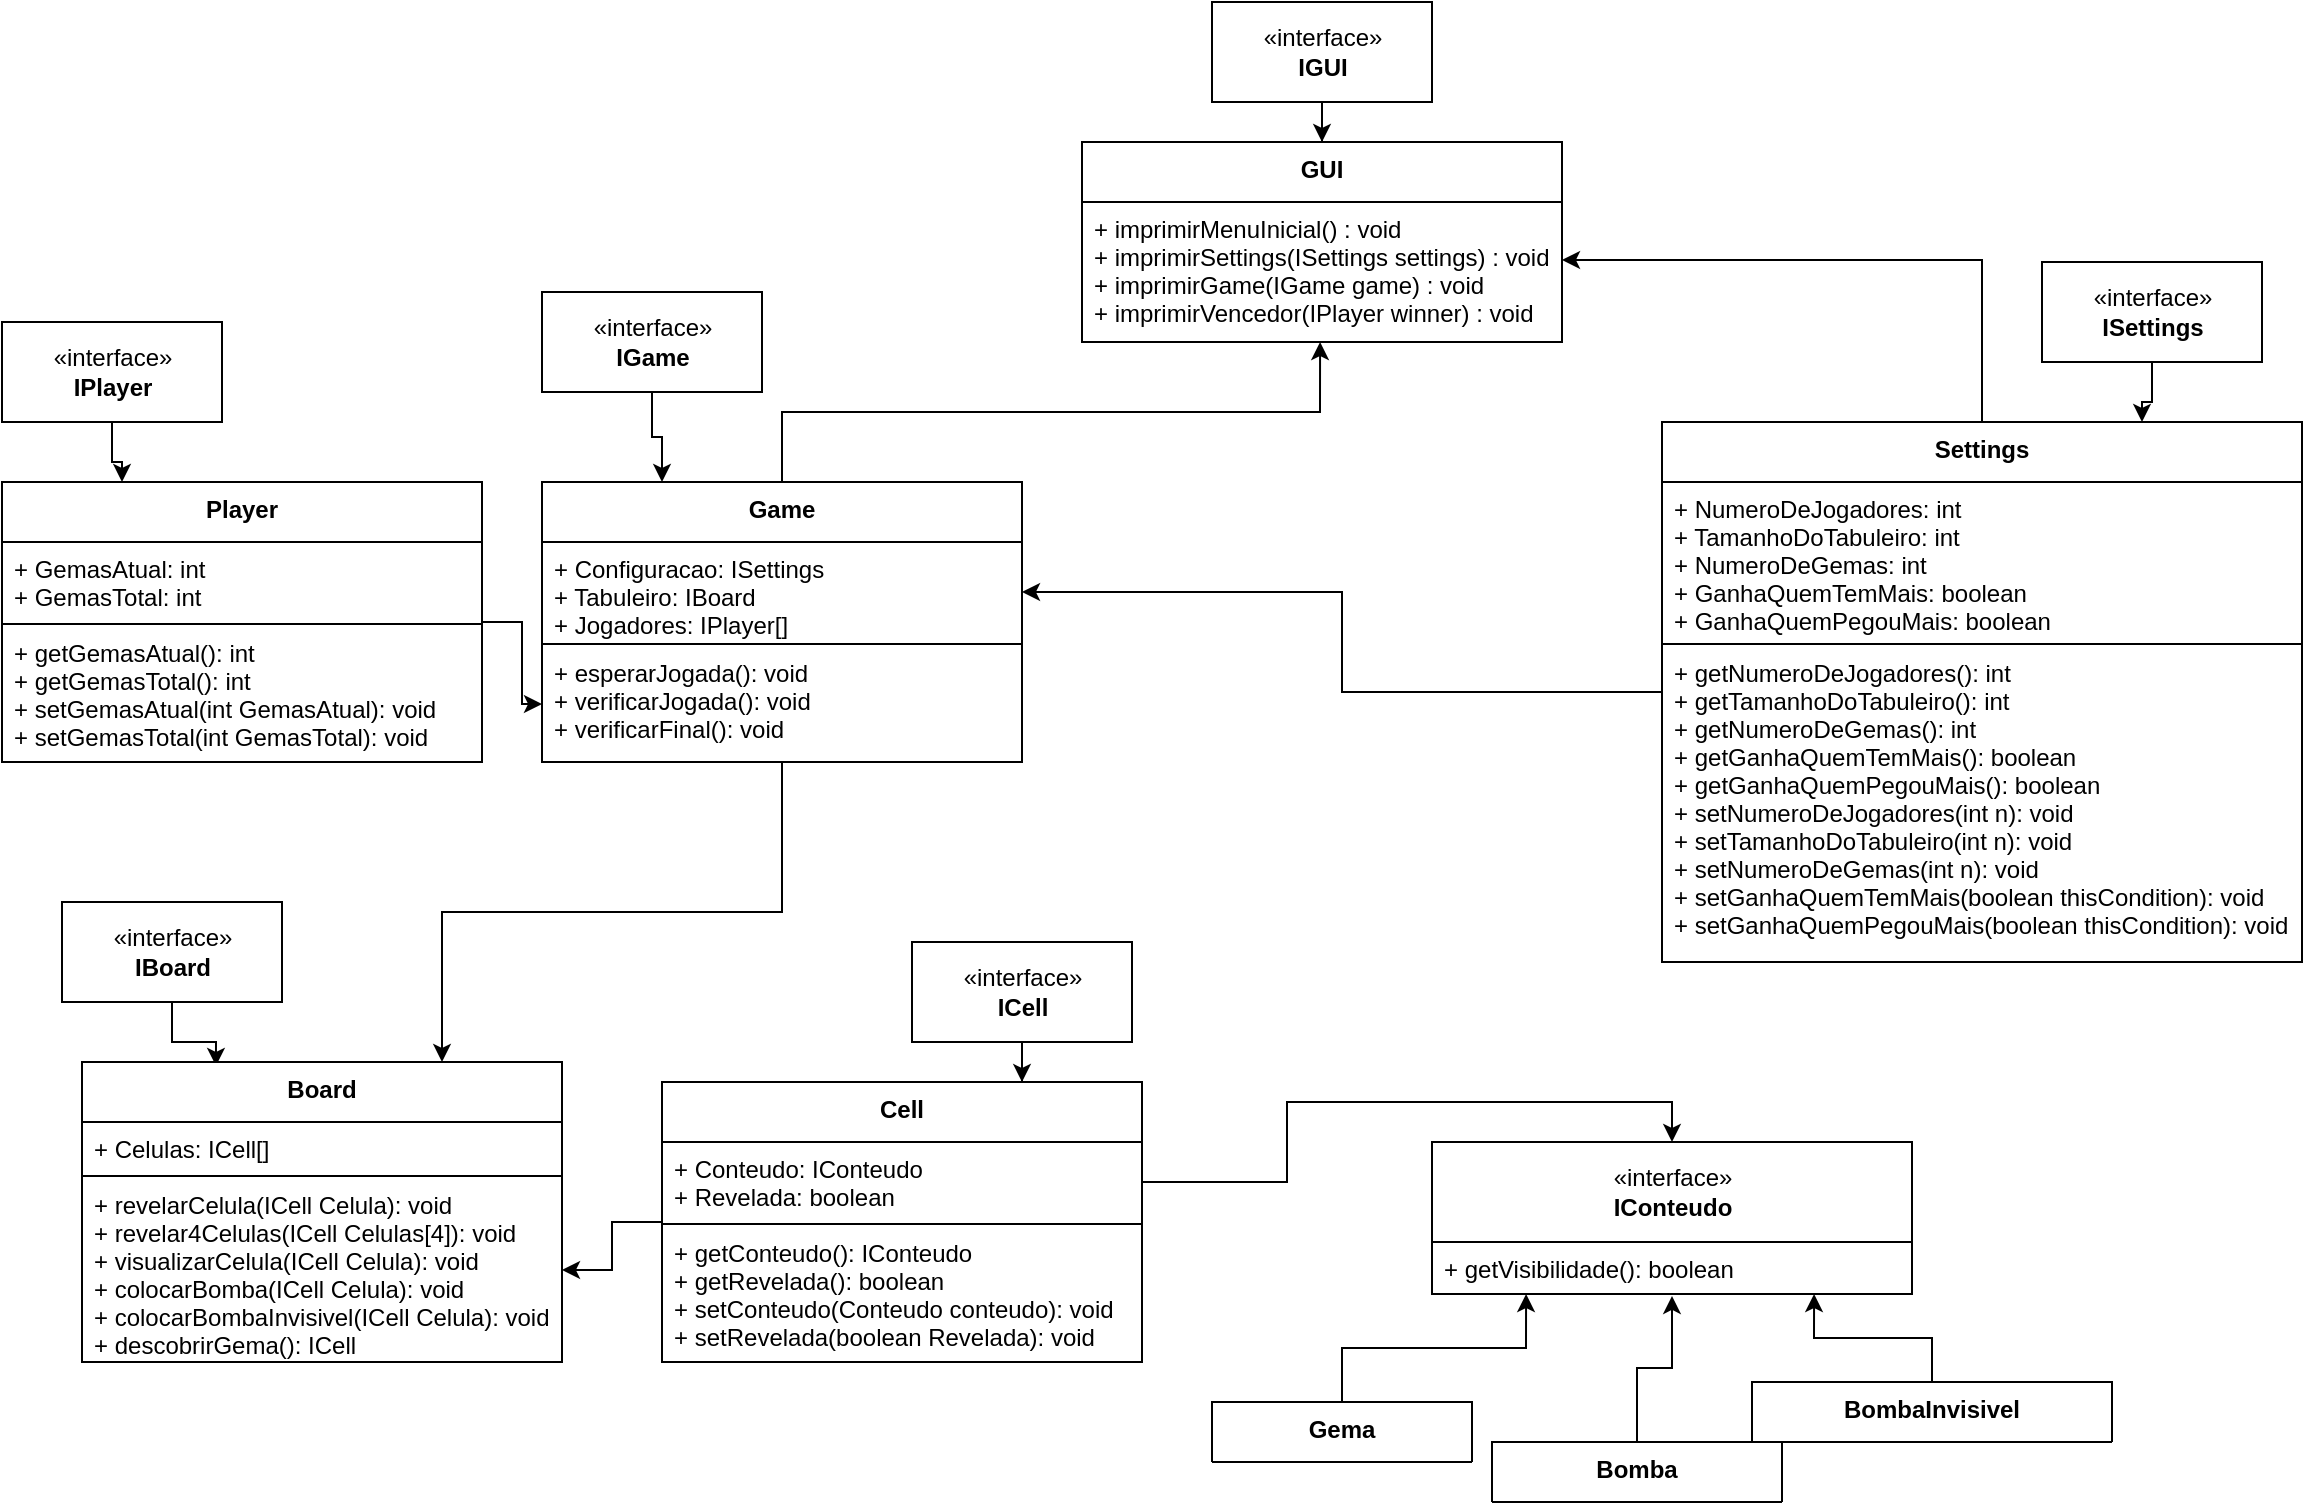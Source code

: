 <mxfile version="13.2.1"><diagram id="C5RBs43oDa-KdzZeNtuy" name="Page-1"><mxGraphModel dx="1422" dy="762" grid="1" gridSize="10" guides="1" tooltips="1" connect="1" arrows="1" fold="1" page="1" pageScale="1" pageWidth="827" pageHeight="1169" math="0" shadow="0"><root><mxCell id="WIyWlLk6GJQsqaUBKTNV-0"/><mxCell id="WIyWlLk6GJQsqaUBKTNV-1" parent="WIyWlLk6GJQsqaUBKTNV-0"/><mxCell id="_f5pWxIwXLbLV7tM8p0--164" style="edgeStyle=orthogonalEdgeStyle;rounded=0;orthogonalLoop=1;jettySize=auto;html=1;entryX=0;entryY=0.5;entryDx=0;entryDy=0;" parent="WIyWlLk6GJQsqaUBKTNV-1" source="_f5pWxIwXLbLV7tM8p0--149" target="_f5pWxIwXLbLV7tM8p0--156" edge="1"><mxGeometry relative="1" as="geometry"/></mxCell><mxCell id="_f5pWxIwXLbLV7tM8p0--168" style="edgeStyle=orthogonalEdgeStyle;rounded=0;orthogonalLoop=1;jettySize=auto;html=1;entryX=1;entryY=0.5;entryDx=0;entryDy=0;" parent="WIyWlLk6GJQsqaUBKTNV-1" source="_f5pWxIwXLbLV7tM8p0--157" target="_f5pWxIwXLbLV7tM8p0--154" edge="1"><mxGeometry relative="1" as="geometry"/></mxCell><mxCell id="CCvagfS2SNldq66YLsbb-1" style="edgeStyle=orthogonalEdgeStyle;rounded=0;orthogonalLoop=1;jettySize=auto;html=1;entryX=0.496;entryY=1;entryDx=0;entryDy=0;entryPerimeter=0;" edge="1" parent="WIyWlLk6GJQsqaUBKTNV-1" source="_f5pWxIwXLbLV7tM8p0--153" target="_f5pWxIwXLbLV7tM8p0--95"><mxGeometry relative="1" as="geometry"/></mxCell><mxCell id="CCvagfS2SNldq66YLsbb-3" style="edgeStyle=orthogonalEdgeStyle;rounded=0;orthogonalLoop=1;jettySize=auto;html=1;entryX=1;entryY=0.414;entryDx=0;entryDy=0;entryPerimeter=0;" edge="1" parent="WIyWlLk6GJQsqaUBKTNV-1" source="_f5pWxIwXLbLV7tM8p0--157" target="_f5pWxIwXLbLV7tM8p0--95"><mxGeometry relative="1" as="geometry"/></mxCell><mxCell id="CCvagfS2SNldq66YLsbb-5" style="edgeStyle=orthogonalEdgeStyle;rounded=0;orthogonalLoop=1;jettySize=auto;html=1;entryX=0.5;entryY=0;entryDx=0;entryDy=0;" edge="1" parent="WIyWlLk6GJQsqaUBKTNV-1" source="CCvagfS2SNldq66YLsbb-4" target="_f5pWxIwXLbLV7tM8p0--92"><mxGeometry relative="1" as="geometry"/></mxCell><mxCell id="CCvagfS2SNldq66YLsbb-4" value="«interface»&lt;br&gt;&lt;b&gt;IGUI&lt;/b&gt;" style="html=1;" vertex="1" parent="WIyWlLk6GJQsqaUBKTNV-1"><mxGeometry x="645" y="40" width="110" height="50" as="geometry"/></mxCell><mxCell id="_f5pWxIwXLbLV7tM8p0--95" value="+ imprimirMenuInicial() : void&#10;+ imprimirSettings(ISettings settings) : void&#10;+ imprimirGame(IGame game) : void&#10;+ imprimirVencedor(IPlayer winner) : void" style="text;strokeColor=none;fillColor=none;align=left;verticalAlign=top;spacingLeft=4;spacingRight=4;overflow=hidden;rotatable=0;points=[[0,0.5],[1,0.5]];portConstraint=eastwest;" parent="WIyWlLk6GJQsqaUBKTNV-1" vertex="1"><mxGeometry x="580" y="140" width="240" height="70" as="geometry"/></mxCell><mxCell id="CCvagfS2SNldq66YLsbb-7" style="edgeStyle=orthogonalEdgeStyle;rounded=0;orthogonalLoop=1;jettySize=auto;html=1;entryX=0.75;entryY=0;entryDx=0;entryDy=0;" edge="1" parent="WIyWlLk6GJQsqaUBKTNV-1" source="CCvagfS2SNldq66YLsbb-6" target="_f5pWxIwXLbLV7tM8p0--157"><mxGeometry relative="1" as="geometry"/></mxCell><mxCell id="CCvagfS2SNldq66YLsbb-6" value="«interface»&lt;br&gt;&lt;b&gt;ISettings&lt;/b&gt;" style="html=1;" vertex="1" parent="WIyWlLk6GJQsqaUBKTNV-1"><mxGeometry x="1060" y="170" width="110" height="50" as="geometry"/></mxCell><mxCell id="CCvagfS2SNldq66YLsbb-9" style="edgeStyle=orthogonalEdgeStyle;rounded=0;orthogonalLoop=1;jettySize=auto;html=1;entryX=0.25;entryY=0;entryDx=0;entryDy=0;" edge="1" parent="WIyWlLk6GJQsqaUBKTNV-1" source="CCvagfS2SNldq66YLsbb-8" target="_f5pWxIwXLbLV7tM8p0--153"><mxGeometry relative="1" as="geometry"/></mxCell><mxCell id="CCvagfS2SNldq66YLsbb-8" value="«interface»&lt;br&gt;&lt;b&gt;IGame&lt;br&gt;&lt;/b&gt;" style="html=1;" vertex="1" parent="WIyWlLk6GJQsqaUBKTNV-1"><mxGeometry x="310" y="185" width="110" height="50" as="geometry"/></mxCell><mxCell id="CCvagfS2SNldq66YLsbb-11" style="edgeStyle=orthogonalEdgeStyle;rounded=0;orthogonalLoop=1;jettySize=auto;html=1;entryX=0.25;entryY=0;entryDx=0;entryDy=0;" edge="1" parent="WIyWlLk6GJQsqaUBKTNV-1" source="CCvagfS2SNldq66YLsbb-10" target="_f5pWxIwXLbLV7tM8p0--149"><mxGeometry relative="1" as="geometry"/></mxCell><mxCell id="CCvagfS2SNldq66YLsbb-10" value="«interface»&lt;br&gt;&lt;b&gt;IPlayer&lt;br&gt;&lt;/b&gt;" style="html=1;" vertex="1" parent="WIyWlLk6GJQsqaUBKTNV-1"><mxGeometry x="40" y="200" width="110" height="50" as="geometry"/></mxCell><mxCell id="CCvagfS2SNldq66YLsbb-17" style="edgeStyle=orthogonalEdgeStyle;rounded=0;orthogonalLoop=1;jettySize=auto;html=1;entryX=0.796;entryY=1;entryDx=0;entryDy=0;entryPerimeter=0;" edge="1" parent="WIyWlLk6GJQsqaUBKTNV-1" source="CCvagfS2SNldq66YLsbb-12" target="_f5pWxIwXLbLV7tM8p0--175"><mxGeometry relative="1" as="geometry"/></mxCell><mxCell id="CCvagfS2SNldq66YLsbb-16" style="edgeStyle=orthogonalEdgeStyle;rounded=0;orthogonalLoop=1;jettySize=auto;html=1;entryX=0.5;entryY=1.038;entryDx=0;entryDy=0;entryPerimeter=0;" edge="1" parent="WIyWlLk6GJQsqaUBKTNV-1" source="_f5pWxIwXLbLV7tM8p0--119" target="_f5pWxIwXLbLV7tM8p0--175"><mxGeometry relative="1" as="geometry"/></mxCell><mxCell id="CCvagfS2SNldq66YLsbb-25" style="edgeStyle=orthogonalEdgeStyle;rounded=0;orthogonalLoop=1;jettySize=auto;html=1;entryX=0.279;entryY=0.013;entryDx=0;entryDy=0;entryPerimeter=0;" edge="1" parent="WIyWlLk6GJQsqaUBKTNV-1" source="CCvagfS2SNldq66YLsbb-18" target="_f5pWxIwXLbLV7tM8p0--135"><mxGeometry relative="1" as="geometry"/></mxCell><mxCell id="CCvagfS2SNldq66YLsbb-18" value="«interface»&lt;br&gt;&lt;b&gt;IBoard&lt;br&gt;&lt;/b&gt;" style="html=1;" vertex="1" parent="WIyWlLk6GJQsqaUBKTNV-1"><mxGeometry x="70" y="490" width="110" height="50" as="geometry"/></mxCell><mxCell id="CCvagfS2SNldq66YLsbb-27" style="edgeStyle=orthogonalEdgeStyle;rounded=0;orthogonalLoop=1;jettySize=auto;html=1;entryX=0.75;entryY=0;entryDx=0;entryDy=0;" edge="1" parent="WIyWlLk6GJQsqaUBKTNV-1" source="CCvagfS2SNldq66YLsbb-20" target="_f5pWxIwXLbLV7tM8p0--113"><mxGeometry relative="1" as="geometry"/></mxCell><mxCell id="CCvagfS2SNldq66YLsbb-20" value="«interface»&lt;br&gt;&lt;b&gt;ICell&lt;br&gt;&lt;/b&gt;" style="html=1;" vertex="1" parent="WIyWlLk6GJQsqaUBKTNV-1"><mxGeometry x="495" y="510" width="110" height="50" as="geometry"/></mxCell><mxCell id="CCvagfS2SNldq66YLsbb-26" style="edgeStyle=orthogonalEdgeStyle;rounded=0;orthogonalLoop=1;jettySize=auto;html=1;entryX=0.75;entryY=0;entryDx=0;entryDy=0;" edge="1" parent="WIyWlLk6GJQsqaUBKTNV-1" source="_f5pWxIwXLbLV7tM8p0--153" target="_f5pWxIwXLbLV7tM8p0--135"><mxGeometry relative="1" as="geometry"/></mxCell><mxCell id="_f5pWxIwXLbLV7tM8p0--92" value="GUI" style="swimlane;fontStyle=1;align=center;verticalAlign=top;childLayout=stackLayout;horizontal=1;startSize=30;horizontalStack=0;resizeParent=1;resizeParentMax=0;resizeLast=0;collapsible=1;marginBottom=0;" parent="WIyWlLk6GJQsqaUBKTNV-1" vertex="1"><mxGeometry x="580" y="110" width="240" height="100" as="geometry"/></mxCell><mxCell id="_f5pWxIwXLbLV7tM8p0--157" value="Settings" style="swimlane;fontStyle=1;align=center;verticalAlign=top;childLayout=stackLayout;horizontal=1;startSize=30;horizontalStack=0;resizeParent=1;resizeParentMax=0;resizeLast=0;collapsible=1;marginBottom=0;" parent="WIyWlLk6GJQsqaUBKTNV-1" vertex="1"><mxGeometry x="870" y="250" width="320" height="270" as="geometry"/></mxCell><mxCell id="_f5pWxIwXLbLV7tM8p0--158" value="+ NumeroDeJogadores: int&#10;+ TamanhoDoTabuleiro: int&#10;+ NumeroDeGemas: int&#10;+ GanhaQuemTemMais: boolean&#10;+ GanhaQuemPegouMais: boolean" style="text;strokeColor=none;fillColor=none;align=left;verticalAlign=top;spacingLeft=4;spacingRight=4;overflow=hidden;rotatable=0;points=[[0,0.5],[1,0.5]];portConstraint=eastwest;" parent="_f5pWxIwXLbLV7tM8p0--157" vertex="1"><mxGeometry y="30" width="320" height="80" as="geometry"/></mxCell><mxCell id="_f5pWxIwXLbLV7tM8p0--159" value="" style="line;strokeWidth=1;fillColor=none;align=left;verticalAlign=middle;spacingTop=-1;spacingLeft=3;spacingRight=3;rotatable=0;labelPosition=right;points=[];portConstraint=eastwest;" parent="_f5pWxIwXLbLV7tM8p0--157" vertex="1"><mxGeometry y="110" width="320" height="2" as="geometry"/></mxCell><mxCell id="_f5pWxIwXLbLV7tM8p0--160" value="+ getNumeroDeJogadores(): int&#10;+ getTamanhoDoTabuleiro(): int&#10;+ getNumeroDeGemas(): int&#10;+ getGanhaQuemTemMais(): boolean&#10;+ getGanhaQuemPegouMais(): boolean&#10;+ setNumeroDeJogadores(int n): void&#10;+ setTamanhoDoTabuleiro(int n): void&#10;+ setNumeroDeGemas(int n): void&#10;+ setGanhaQuemTemMais(boolean thisCondition): void&#10;+ setGanhaQuemPegouMais(boolean thisCondition): void" style="text;strokeColor=none;fillColor=none;align=left;verticalAlign=top;spacingLeft=4;spacingRight=4;overflow=hidden;rotatable=0;points=[[0,0.5],[1,0.5]];portConstraint=eastwest;" parent="_f5pWxIwXLbLV7tM8p0--157" vertex="1"><mxGeometry y="112" width="320" height="158" as="geometry"/></mxCell><mxCell id="_f5pWxIwXLbLV7tM8p0--149" value="Player" style="swimlane;fontStyle=1;align=center;verticalAlign=top;childLayout=stackLayout;horizontal=1;startSize=30;horizontalStack=0;resizeParent=1;resizeParentMax=0;resizeLast=0;collapsible=1;marginBottom=0;" parent="WIyWlLk6GJQsqaUBKTNV-1" vertex="1"><mxGeometry x="40" y="280" width="240" height="140" as="geometry"/></mxCell><mxCell id="_f5pWxIwXLbLV7tM8p0--150" value="+ GemasAtual: int&#10;+ GemasTotal: int" style="text;strokeColor=none;fillColor=none;align=left;verticalAlign=top;spacingLeft=4;spacingRight=4;overflow=hidden;rotatable=0;points=[[0,0.5],[1,0.5]];portConstraint=eastwest;" parent="_f5pWxIwXLbLV7tM8p0--149" vertex="1"><mxGeometry y="30" width="240" height="40" as="geometry"/></mxCell><mxCell id="_f5pWxIwXLbLV7tM8p0--151" value="" style="line;strokeWidth=1;fillColor=none;align=left;verticalAlign=middle;spacingTop=-1;spacingLeft=3;spacingRight=3;rotatable=0;labelPosition=right;points=[];portConstraint=eastwest;" parent="_f5pWxIwXLbLV7tM8p0--149" vertex="1"><mxGeometry y="70" width="240" height="2" as="geometry"/></mxCell><mxCell id="_f5pWxIwXLbLV7tM8p0--152" value="+ getGemasAtual(): int&#10;+ getGemasTotal(): int&#10;+ setGemasAtual(int GemasAtual): void&#10;+ setGemasTotal(int GemasTotal): void" style="text;strokeColor=none;fillColor=none;align=left;verticalAlign=top;spacingLeft=4;spacingRight=4;overflow=hidden;rotatable=0;points=[[0,0.5],[1,0.5]];portConstraint=eastwest;" parent="_f5pWxIwXLbLV7tM8p0--149" vertex="1"><mxGeometry y="72" width="240" height="68" as="geometry"/></mxCell><mxCell id="_f5pWxIwXLbLV7tM8p0--153" value="Game" style="swimlane;fontStyle=1;align=center;verticalAlign=top;childLayout=stackLayout;horizontal=1;startSize=30;horizontalStack=0;resizeParent=1;resizeParentMax=0;resizeLast=0;collapsible=1;marginBottom=0;" parent="WIyWlLk6GJQsqaUBKTNV-1" vertex="1"><mxGeometry x="310" y="280" width="240" height="140" as="geometry"/></mxCell><mxCell id="_f5pWxIwXLbLV7tM8p0--154" value="+ Configuracao: ISettings&#10;+ Tabuleiro: IBoard&#10;+ Jogadores: IPlayer[]" style="text;strokeColor=none;fillColor=none;align=left;verticalAlign=top;spacingLeft=4;spacingRight=4;overflow=hidden;rotatable=0;points=[[0,0.5],[1,0.5]];portConstraint=eastwest;" parent="_f5pWxIwXLbLV7tM8p0--153" vertex="1"><mxGeometry y="30" width="240" height="50" as="geometry"/></mxCell><mxCell id="_f5pWxIwXLbLV7tM8p0--155" value="" style="line;strokeWidth=1;fillColor=none;align=left;verticalAlign=middle;spacingTop=-1;spacingLeft=3;spacingRight=3;rotatable=0;labelPosition=right;points=[];portConstraint=eastwest;" parent="_f5pWxIwXLbLV7tM8p0--153" vertex="1"><mxGeometry y="80" width="240" height="2" as="geometry"/></mxCell><mxCell id="_f5pWxIwXLbLV7tM8p0--156" value="+ esperarJogada(): void&#10;+ verificarJogada(): void&#10;+ verificarFinal(): void" style="text;strokeColor=none;fillColor=none;align=left;verticalAlign=top;spacingLeft=4;spacingRight=4;overflow=hidden;rotatable=0;points=[[0,0.5],[1,0.5]];portConstraint=eastwest;" parent="_f5pWxIwXLbLV7tM8p0--153" vertex="1"><mxGeometry y="82" width="240" height="58" as="geometry"/></mxCell><mxCell id="_f5pWxIwXLbLV7tM8p0--135" value="Board" style="swimlane;fontStyle=1;align=center;verticalAlign=top;childLayout=stackLayout;horizontal=1;startSize=30;horizontalStack=0;resizeParent=1;resizeParentMax=0;resizeLast=0;collapsible=1;marginBottom=0;" parent="WIyWlLk6GJQsqaUBKTNV-1" vertex="1"><mxGeometry x="80" y="570" width="240" height="150" as="geometry"/></mxCell><mxCell id="_f5pWxIwXLbLV7tM8p0--136" value="+ Celulas: ICell[]" style="text;strokeColor=none;fillColor=none;align=left;verticalAlign=top;spacingLeft=4;spacingRight=4;overflow=hidden;rotatable=0;points=[[0,0.5],[1,0.5]];portConstraint=eastwest;" parent="_f5pWxIwXLbLV7tM8p0--135" vertex="1"><mxGeometry y="30" width="240" height="26" as="geometry"/></mxCell><mxCell id="_f5pWxIwXLbLV7tM8p0--137" value="" style="line;strokeWidth=1;fillColor=none;align=left;verticalAlign=middle;spacingTop=-1;spacingLeft=3;spacingRight=3;rotatable=0;labelPosition=right;points=[];portConstraint=eastwest;" parent="_f5pWxIwXLbLV7tM8p0--135" vertex="1"><mxGeometry y="56" width="240" height="2" as="geometry"/></mxCell><mxCell id="_f5pWxIwXLbLV7tM8p0--138" value="+ revelarCelula(ICell Celula): void&#10;+ revelar4Celulas(ICell Celulas[4]): void&#10;+ visualizarCelula(ICell Celula): void&#10;+ colocarBomba(ICell Celula): void&#10;+ colocarBombaInvisivel(ICell Celula): void&#10;+ descobrirGema(): ICell" style="text;strokeColor=none;fillColor=none;align=left;verticalAlign=top;spacingLeft=4;spacingRight=4;overflow=hidden;rotatable=0;points=[[0,0.5],[1,0.5]];portConstraint=eastwest;" parent="_f5pWxIwXLbLV7tM8p0--135" vertex="1"><mxGeometry y="58" width="240" height="92" as="geometry"/></mxCell><mxCell id="CCvagfS2SNldq66YLsbb-28" style="edgeStyle=orthogonalEdgeStyle;rounded=0;orthogonalLoop=1;jettySize=auto;html=1;entryX=1;entryY=0.5;entryDx=0;entryDy=0;" edge="1" parent="WIyWlLk6GJQsqaUBKTNV-1" source="_f5pWxIwXLbLV7tM8p0--113" target="_f5pWxIwXLbLV7tM8p0--138"><mxGeometry relative="1" as="geometry"/></mxCell><mxCell id="_f5pWxIwXLbLV7tM8p0--113" value="Cell" style="swimlane;fontStyle=1;align=center;verticalAlign=top;childLayout=stackLayout;horizontal=1;startSize=30;horizontalStack=0;resizeParent=1;resizeParentMax=0;resizeLast=0;collapsible=1;marginBottom=0;" parent="WIyWlLk6GJQsqaUBKTNV-1" vertex="1"><mxGeometry x="370" y="580" width="240" height="140" as="geometry"/></mxCell><mxCell id="_f5pWxIwXLbLV7tM8p0--114" value="+ Conteudo: IConteudo&#10;+ Revelada: boolean" style="text;strokeColor=none;fillColor=none;align=left;verticalAlign=top;spacingLeft=4;spacingRight=4;overflow=hidden;rotatable=0;points=[[0,0.5],[1,0.5]];portConstraint=eastwest;" parent="_f5pWxIwXLbLV7tM8p0--113" vertex="1"><mxGeometry y="30" width="240" height="40" as="geometry"/></mxCell><mxCell id="_f5pWxIwXLbLV7tM8p0--115" value="" style="line;strokeWidth=1;fillColor=none;align=left;verticalAlign=middle;spacingTop=-1;spacingLeft=3;spacingRight=3;rotatable=0;labelPosition=right;points=[];portConstraint=eastwest;" parent="_f5pWxIwXLbLV7tM8p0--113" vertex="1"><mxGeometry y="70" width="240" height="2" as="geometry"/></mxCell><mxCell id="_f5pWxIwXLbLV7tM8p0--133" value="+ getConteudo(): IConteudo&#10;+ getRevelada(): boolean&#10;+ setConteudo(Conteudo conteudo): void&#10;+ setRevelada(boolean Revelada): void" style="text;strokeColor=none;fillColor=none;align=left;verticalAlign=top;spacingLeft=4;spacingRight=4;overflow=hidden;rotatable=0;points=[[0,0.5],[1,0.5]];portConstraint=eastwest;" parent="_f5pWxIwXLbLV7tM8p0--113" vertex="1"><mxGeometry y="72" width="240" height="68" as="geometry"/></mxCell><mxCell id="CCvagfS2SNldq66YLsbb-29" style="edgeStyle=orthogonalEdgeStyle;rounded=0;orthogonalLoop=1;jettySize=auto;html=1;entryX=0.5;entryY=0;entryDx=0;entryDy=0;" edge="1" parent="WIyWlLk6GJQsqaUBKTNV-1" source="_f5pWxIwXLbLV7tM8p0--114" target="_f5pWxIwXLbLV7tM8p0--122"><mxGeometry relative="1" as="geometry"/></mxCell><mxCell id="_f5pWxIwXLbLV7tM8p0--119" value="Bomba" style="swimlane;fontStyle=1;align=center;verticalAlign=top;childLayout=stackLayout;horizontal=1;startSize=50;horizontalStack=0;resizeParent=1;resizeParentMax=0;resizeLast=0;collapsible=1;marginBottom=0;" parent="WIyWlLk6GJQsqaUBKTNV-1" vertex="1"><mxGeometry x="785" y="760" width="145" height="30" as="geometry"/></mxCell><mxCell id="_f5pWxIwXLbLV7tM8p0--122" value="" style="swimlane;fontStyle=0;align=center;verticalAlign=top;childLayout=stackLayout;horizontal=1;startSize=0;horizontalStack=0;resizeParent=1;resizeParentMax=0;resizeLast=0;collapsible=1;marginBottom=0;" parent="WIyWlLk6GJQsqaUBKTNV-1" vertex="1"><mxGeometry x="755" y="610" width="240" height="76" as="geometry"><mxRectangle x="160" y="853" width="50" height="47" as="alternateBounds"/></mxGeometry></mxCell><mxCell id="CCvagfS2SNldq66YLsbb-23" value="«interface»&lt;br&gt;&lt;b&gt;IConteudo&lt;br&gt;&lt;/b&gt;" style="html=1;" vertex="1" parent="_f5pWxIwXLbLV7tM8p0--122"><mxGeometry width="240" height="50" as="geometry"/></mxCell><mxCell id="_f5pWxIwXLbLV7tM8p0--175" value="+ getVisibilidade(): boolean" style="text;strokeColor=none;fillColor=none;align=left;verticalAlign=top;spacingLeft=4;spacingRight=4;overflow=hidden;rotatable=0;points=[[0,0.5],[1,0.5]];portConstraint=eastwest;" parent="_f5pWxIwXLbLV7tM8p0--122" vertex="1"><mxGeometry y="50" width="240" height="26" as="geometry"/></mxCell><mxCell id="CCvagfS2SNldq66YLsbb-30" style="edgeStyle=orthogonalEdgeStyle;rounded=0;orthogonalLoop=1;jettySize=auto;html=1;entryX=0.196;entryY=1;entryDx=0;entryDy=0;entryPerimeter=0;" edge="1" parent="WIyWlLk6GJQsqaUBKTNV-1" source="_f5pWxIwXLbLV7tM8p0--116" target="_f5pWxIwXLbLV7tM8p0--175"><mxGeometry relative="1" as="geometry"/></mxCell><mxCell id="_f5pWxIwXLbLV7tM8p0--116" value="Gema" style="swimlane;fontStyle=1;align=center;verticalAlign=top;childLayout=stackLayout;horizontal=1;startSize=56;horizontalStack=0;resizeParent=1;resizeParentMax=0;resizeLast=0;collapsible=1;marginBottom=0;" parent="WIyWlLk6GJQsqaUBKTNV-1" vertex="1"><mxGeometry x="645" y="740" width="130" height="30" as="geometry"/></mxCell><mxCell id="CCvagfS2SNldq66YLsbb-12" value="BombaInvisivel" style="swimlane;fontStyle=1;align=center;verticalAlign=top;childLayout=stackLayout;horizontal=1;startSize=56;horizontalStack=0;resizeParent=1;resizeParentMax=0;resizeLast=0;collapsible=1;marginBottom=0;" vertex="1" parent="WIyWlLk6GJQsqaUBKTNV-1"><mxGeometry x="915" y="730" width="180" height="30" as="geometry"/></mxCell></root></mxGraphModel></diagram></mxfile>